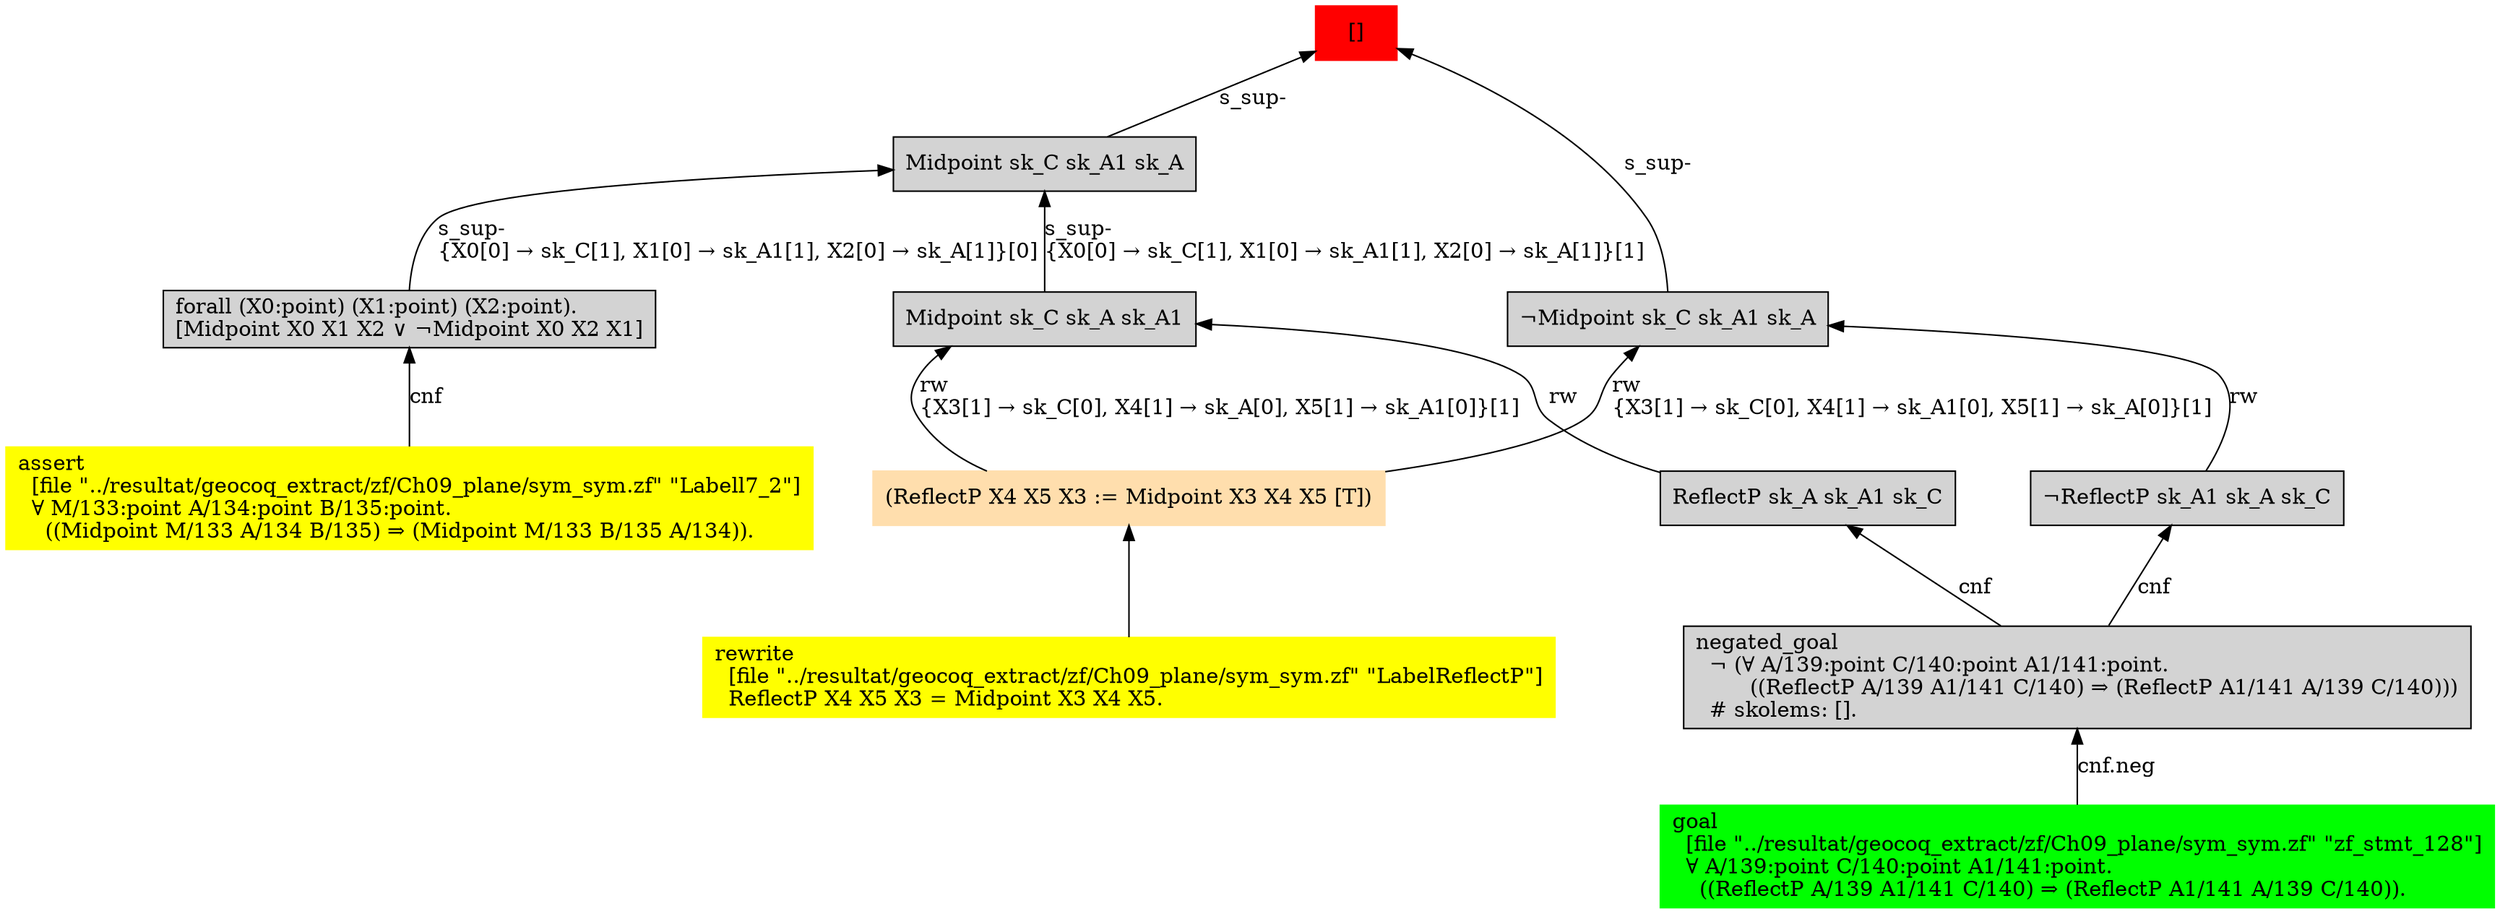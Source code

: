 digraph "unsat_graph" {
  vertex_0 [color=red, label="[]", shape=box, style=filled];
  vertex_0 -> vertex_1 [label="s_sup-\l", dir="back"];
  vertex_1 [shape=box, label="¬Midpoint sk_C sk_A1 sk_A\l", style=filled];
  vertex_1 -> vertex_2 [label="rw\l\{X3[1] → sk_C[0], X4[1] → sk_A1[0], X5[1] → sk_A[0]\}[1]\l", dir="back"];
  vertex_2 [color=navajowhite, shape=box, label="(ReflectP X4 X5 X3 := Midpoint X3 X4 X5 [T])\l", style=filled];
  vertex_2 -> vertex_3 [label="", dir="back"];
  vertex_3 [color=yellow, shape=box, label="rewrite\l  [file \"../resultat/geocoq_extract/zf/Ch09_plane/sym_sym.zf\" \"LabelReflectP\"]\l  ReflectP X4 X5 X3 = Midpoint X3 X4 X5.\l", style=filled];
  vertex_1 -> vertex_4 [label="rw", dir="back"];
  vertex_4 [shape=box, label="¬ReflectP sk_A1 sk_A sk_C\l", style=filled];
  vertex_4 -> vertex_5 [label="cnf", dir="back"];
  vertex_5 [shape=box, label="negated_goal\l  ¬ (∀ A/139:point C/140:point A1/141:point.\l        ((ReflectP A/139 A1/141 C/140) ⇒ (ReflectP A1/141 A/139 C/140)))\l  # skolems: [].\l", style=filled];
  vertex_5 -> vertex_6 [label="cnf.neg", dir="back"];
  vertex_6 [color=green, shape=box, label="goal\l  [file \"../resultat/geocoq_extract/zf/Ch09_plane/sym_sym.zf\" \"zf_stmt_128\"]\l  ∀ A/139:point C/140:point A1/141:point.\l    ((ReflectP A/139 A1/141 C/140) ⇒ (ReflectP A1/141 A/139 C/140)).\l", style=filled];
  vertex_0 -> vertex_7 [label="s_sup-\l", dir="back"];
  vertex_7 [shape=box, label="Midpoint sk_C sk_A1 sk_A\l", style=filled];
  vertex_7 -> vertex_8 [label="s_sup-\l\{X0[0] → sk_C[1], X1[0] → sk_A1[1], X2[0] → sk_A[1]\}[0]\l", dir="back"];
  vertex_8 [shape=box, label="forall (X0:point) (X1:point) (X2:point).\l[Midpoint X0 X1 X2 ∨ ¬Midpoint X0 X2 X1]\l", style=filled];
  vertex_8 -> vertex_9 [label="cnf", dir="back"];
  vertex_9 [color=yellow, shape=box, label="assert\l  [file \"../resultat/geocoq_extract/zf/Ch09_plane/sym_sym.zf\" \"Labell7_2\"]\l  ∀ M/133:point A/134:point B/135:point.\l    ((Midpoint M/133 A/134 B/135) ⇒ (Midpoint M/133 B/135 A/134)).\l", style=filled];
  vertex_7 -> vertex_10 [label="s_sup-\l\{X0[0] → sk_C[1], X1[0] → sk_A1[1], X2[0] → sk_A[1]\}[1]\l", dir="back"];
  vertex_10 [shape=box, label="Midpoint sk_C sk_A sk_A1\l", style=filled];
  vertex_10 -> vertex_2 [label="rw\l\{X3[1] → sk_C[0], X4[1] → sk_A[0], X5[1] → sk_A1[0]\}[1]\l", dir="back"];
  vertex_10 -> vertex_11 [label="rw", dir="back"];
  vertex_11 [shape=box, label="ReflectP sk_A sk_A1 sk_C\l", style=filled];
  vertex_11 -> vertex_5 [label="cnf", dir="back"];
  }


